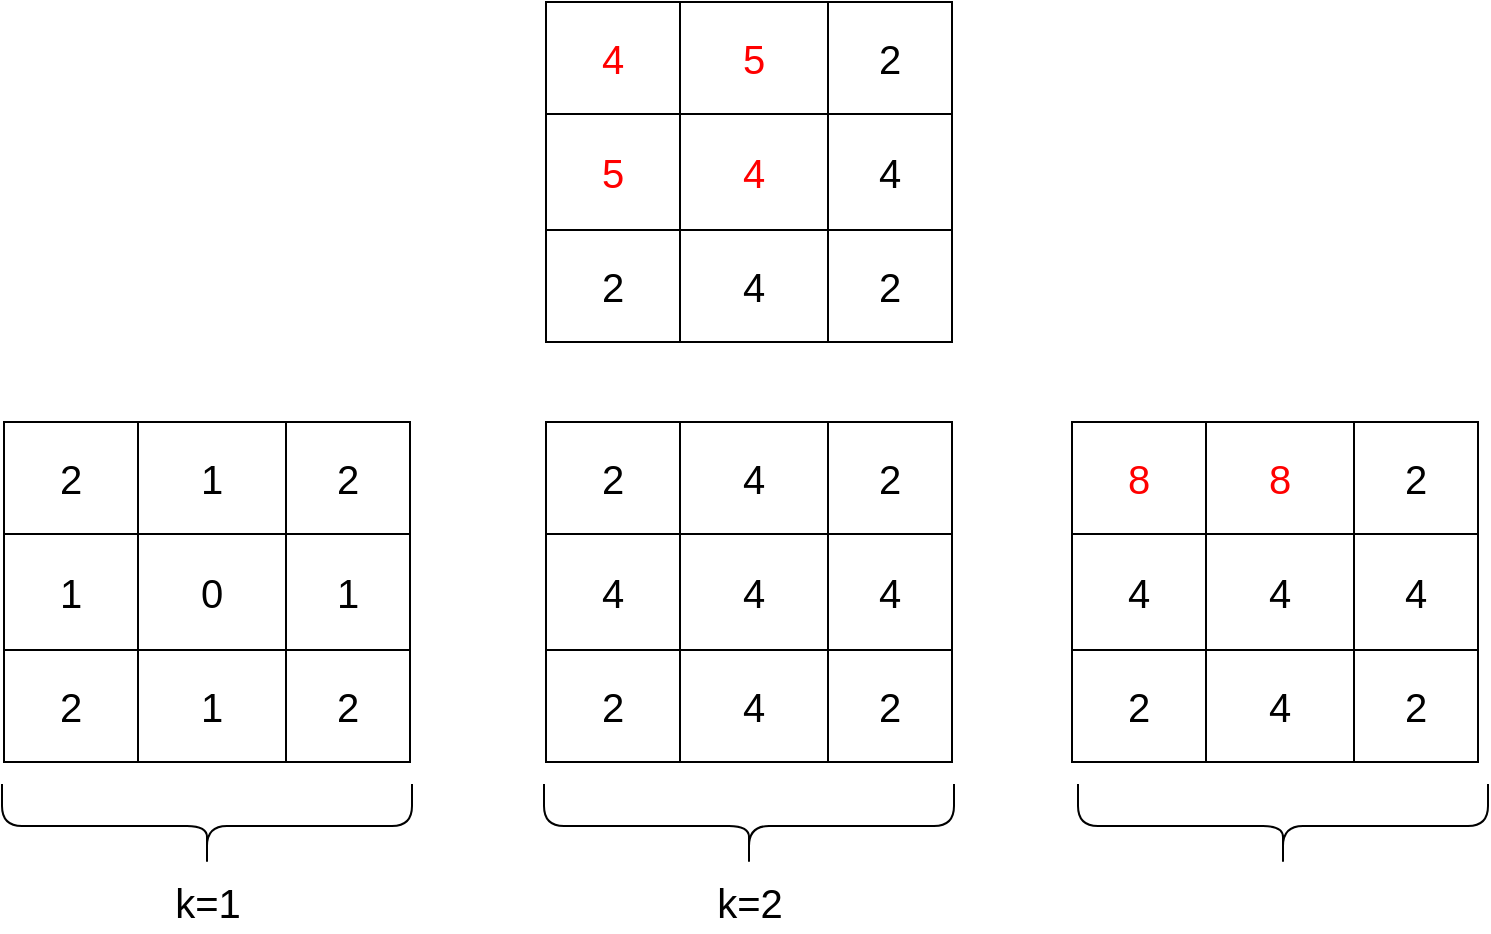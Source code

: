 <mxfile version="19.0.1" type="github">
  <diagram id="uT4CfY-wZlu21H7btGzF" name="Page-1">
    <mxGraphModel dx="866" dy="1762" grid="0" gridSize="10" guides="1" tooltips="1" connect="1" arrows="1" fold="1" page="1" pageScale="1" pageWidth="827" pageHeight="1169" math="0" shadow="0">
      <root>
        <mxCell id="0" />
        <mxCell id="1" parent="0" />
        <mxCell id="gjYh_zysqcQdgnvDYijd-27" value="" style="shape=table;html=1;whiteSpace=wrap;startSize=0;container=1;collapsible=0;childLayout=tableLayout;" vertex="1" parent="1">
          <mxGeometry x="174" y="164" width="203" height="170" as="geometry" />
        </mxCell>
        <mxCell id="gjYh_zysqcQdgnvDYijd-28" value="" style="shape=tableRow;horizontal=0;startSize=0;swimlaneHead=0;swimlaneBody=0;top=0;left=0;bottom=0;right=0;collapsible=0;dropTarget=0;fillColor=none;points=[[0,0.5],[1,0.5]];portConstraint=eastwest;" vertex="1" parent="gjYh_zysqcQdgnvDYijd-27">
          <mxGeometry width="203" height="56" as="geometry" />
        </mxCell>
        <mxCell id="gjYh_zysqcQdgnvDYijd-29" value="&lt;font style=&quot;font-size: 20px;&quot;&gt;2&lt;/font&gt;" style="shape=partialRectangle;html=1;whiteSpace=wrap;connectable=0;fillColor=none;top=0;left=0;bottom=0;right=0;overflow=hidden;" vertex="1" parent="gjYh_zysqcQdgnvDYijd-28">
          <mxGeometry width="67" height="56" as="geometry">
            <mxRectangle width="67" height="56" as="alternateBounds" />
          </mxGeometry>
        </mxCell>
        <mxCell id="gjYh_zysqcQdgnvDYijd-30" value="&lt;font style=&quot;font-size: 20px;&quot;&gt;1&lt;/font&gt;" style="shape=partialRectangle;html=1;whiteSpace=wrap;connectable=0;fillColor=none;top=0;left=0;bottom=0;right=0;overflow=hidden;" vertex="1" parent="gjYh_zysqcQdgnvDYijd-28">
          <mxGeometry x="67" width="74" height="56" as="geometry">
            <mxRectangle width="74" height="56" as="alternateBounds" />
          </mxGeometry>
        </mxCell>
        <mxCell id="gjYh_zysqcQdgnvDYijd-31" value="&lt;font style=&quot;font-size: 20px;&quot;&gt;2&lt;/font&gt;" style="shape=partialRectangle;html=1;whiteSpace=wrap;connectable=0;fillColor=none;top=0;left=0;bottom=0;right=0;overflow=hidden;" vertex="1" parent="gjYh_zysqcQdgnvDYijd-28">
          <mxGeometry x="141" width="62" height="56" as="geometry">
            <mxRectangle width="62" height="56" as="alternateBounds" />
          </mxGeometry>
        </mxCell>
        <mxCell id="gjYh_zysqcQdgnvDYijd-32" value="" style="shape=tableRow;horizontal=0;startSize=0;swimlaneHead=0;swimlaneBody=0;top=0;left=0;bottom=0;right=0;collapsible=0;dropTarget=0;fillColor=none;points=[[0,0.5],[1,0.5]];portConstraint=eastwest;" vertex="1" parent="gjYh_zysqcQdgnvDYijd-27">
          <mxGeometry y="56" width="203" height="58" as="geometry" />
        </mxCell>
        <mxCell id="gjYh_zysqcQdgnvDYijd-33" value="&lt;font style=&quot;font-size: 20px;&quot;&gt;1&lt;/font&gt;" style="shape=partialRectangle;html=1;whiteSpace=wrap;connectable=0;fillColor=none;top=0;left=0;bottom=0;right=0;overflow=hidden;" vertex="1" parent="gjYh_zysqcQdgnvDYijd-32">
          <mxGeometry width="67" height="58" as="geometry">
            <mxRectangle width="67" height="58" as="alternateBounds" />
          </mxGeometry>
        </mxCell>
        <mxCell id="gjYh_zysqcQdgnvDYijd-34" value="&lt;font style=&quot;font-size: 20px;&quot;&gt;0&lt;/font&gt;" style="shape=partialRectangle;html=1;whiteSpace=wrap;connectable=0;fillColor=none;top=0;left=0;bottom=0;right=0;overflow=hidden;" vertex="1" parent="gjYh_zysqcQdgnvDYijd-32">
          <mxGeometry x="67" width="74" height="58" as="geometry">
            <mxRectangle width="74" height="58" as="alternateBounds" />
          </mxGeometry>
        </mxCell>
        <mxCell id="gjYh_zysqcQdgnvDYijd-35" value="&lt;font style=&quot;font-size: 20px;&quot;&gt;1&lt;/font&gt;" style="shape=partialRectangle;html=1;whiteSpace=wrap;connectable=0;fillColor=none;top=0;left=0;bottom=0;right=0;overflow=hidden;" vertex="1" parent="gjYh_zysqcQdgnvDYijd-32">
          <mxGeometry x="141" width="62" height="58" as="geometry">
            <mxRectangle width="62" height="58" as="alternateBounds" />
          </mxGeometry>
        </mxCell>
        <mxCell id="gjYh_zysqcQdgnvDYijd-36" value="" style="shape=tableRow;horizontal=0;startSize=0;swimlaneHead=0;swimlaneBody=0;top=0;left=0;bottom=0;right=0;collapsible=0;dropTarget=0;fillColor=none;points=[[0,0.5],[1,0.5]];portConstraint=eastwest;" vertex="1" parent="gjYh_zysqcQdgnvDYijd-27">
          <mxGeometry y="114" width="203" height="56" as="geometry" />
        </mxCell>
        <mxCell id="gjYh_zysqcQdgnvDYijd-37" value="&lt;font style=&quot;font-size: 20px;&quot;&gt;2&lt;/font&gt;" style="shape=partialRectangle;html=1;whiteSpace=wrap;connectable=0;fillColor=none;top=0;left=0;bottom=0;right=0;overflow=hidden;" vertex="1" parent="gjYh_zysqcQdgnvDYijd-36">
          <mxGeometry width="67" height="56" as="geometry">
            <mxRectangle width="67" height="56" as="alternateBounds" />
          </mxGeometry>
        </mxCell>
        <mxCell id="gjYh_zysqcQdgnvDYijd-38" value="&lt;font style=&quot;font-size: 20px;&quot;&gt;1&lt;/font&gt;" style="shape=partialRectangle;html=1;whiteSpace=wrap;connectable=0;fillColor=none;top=0;left=0;bottom=0;right=0;overflow=hidden;" vertex="1" parent="gjYh_zysqcQdgnvDYijd-36">
          <mxGeometry x="67" width="74" height="56" as="geometry">
            <mxRectangle width="74" height="56" as="alternateBounds" />
          </mxGeometry>
        </mxCell>
        <mxCell id="gjYh_zysqcQdgnvDYijd-39" value="&lt;font style=&quot;font-size: 20px;&quot;&gt;2&lt;/font&gt;" style="shape=partialRectangle;html=1;whiteSpace=wrap;connectable=0;fillColor=none;top=0;left=0;bottom=0;right=0;overflow=hidden;pointerEvents=1;" vertex="1" parent="gjYh_zysqcQdgnvDYijd-36">
          <mxGeometry x="141" width="62" height="56" as="geometry">
            <mxRectangle width="62" height="56" as="alternateBounds" />
          </mxGeometry>
        </mxCell>
        <mxCell id="gjYh_zysqcQdgnvDYijd-40" value="" style="shape=curlyBracket;whiteSpace=wrap;html=1;rounded=1;flipH=1;direction=north;" vertex="1" parent="1">
          <mxGeometry x="173" y="345" width="205" height="42" as="geometry" />
        </mxCell>
        <mxCell id="gjYh_zysqcQdgnvDYijd-41" value="k=1" style="text;html=1;strokeColor=none;fillColor=none;align=center;verticalAlign=middle;whiteSpace=wrap;rounded=0;fontSize=20;" vertex="1" parent="1">
          <mxGeometry x="246" y="389" width="60" height="30" as="geometry" />
        </mxCell>
        <mxCell id="gjYh_zysqcQdgnvDYijd-42" value="" style="shape=table;html=1;whiteSpace=wrap;startSize=0;container=1;collapsible=0;childLayout=tableLayout;" vertex="1" parent="1">
          <mxGeometry x="445" y="164" width="203" height="170" as="geometry" />
        </mxCell>
        <mxCell id="gjYh_zysqcQdgnvDYijd-43" value="" style="shape=tableRow;horizontal=0;startSize=0;swimlaneHead=0;swimlaneBody=0;top=0;left=0;bottom=0;right=0;collapsible=0;dropTarget=0;fillColor=none;points=[[0,0.5],[1,0.5]];portConstraint=eastwest;" vertex="1" parent="gjYh_zysqcQdgnvDYijd-42">
          <mxGeometry width="203" height="56" as="geometry" />
        </mxCell>
        <mxCell id="gjYh_zysqcQdgnvDYijd-44" value="&lt;font style=&quot;font-size: 20px;&quot;&gt;2&lt;/font&gt;" style="shape=partialRectangle;html=1;whiteSpace=wrap;connectable=0;fillColor=none;top=0;left=0;bottom=0;right=0;overflow=hidden;" vertex="1" parent="gjYh_zysqcQdgnvDYijd-43">
          <mxGeometry width="67" height="56" as="geometry">
            <mxRectangle width="67" height="56" as="alternateBounds" />
          </mxGeometry>
        </mxCell>
        <mxCell id="gjYh_zysqcQdgnvDYijd-45" value="&lt;font style=&quot;font-size: 20px;&quot;&gt;4&lt;/font&gt;" style="shape=partialRectangle;html=1;whiteSpace=wrap;connectable=0;fillColor=none;top=0;left=0;bottom=0;right=0;overflow=hidden;" vertex="1" parent="gjYh_zysqcQdgnvDYijd-43">
          <mxGeometry x="67" width="74" height="56" as="geometry">
            <mxRectangle width="74" height="56" as="alternateBounds" />
          </mxGeometry>
        </mxCell>
        <mxCell id="gjYh_zysqcQdgnvDYijd-46" value="&lt;font style=&quot;font-size: 20px;&quot;&gt;2&lt;/font&gt;" style="shape=partialRectangle;html=1;whiteSpace=wrap;connectable=0;fillColor=none;top=0;left=0;bottom=0;right=0;overflow=hidden;" vertex="1" parent="gjYh_zysqcQdgnvDYijd-43">
          <mxGeometry x="141" width="62" height="56" as="geometry">
            <mxRectangle width="62" height="56" as="alternateBounds" />
          </mxGeometry>
        </mxCell>
        <mxCell id="gjYh_zysqcQdgnvDYijd-47" value="" style="shape=tableRow;horizontal=0;startSize=0;swimlaneHead=0;swimlaneBody=0;top=0;left=0;bottom=0;right=0;collapsible=0;dropTarget=0;fillColor=none;points=[[0,0.5],[1,0.5]];portConstraint=eastwest;" vertex="1" parent="gjYh_zysqcQdgnvDYijd-42">
          <mxGeometry y="56" width="203" height="58" as="geometry" />
        </mxCell>
        <mxCell id="gjYh_zysqcQdgnvDYijd-48" value="&lt;font style=&quot;font-size: 20px;&quot;&gt;4&lt;/font&gt;" style="shape=partialRectangle;html=1;whiteSpace=wrap;connectable=0;fillColor=none;top=0;left=0;bottom=0;right=0;overflow=hidden;" vertex="1" parent="gjYh_zysqcQdgnvDYijd-47">
          <mxGeometry width="67" height="58" as="geometry">
            <mxRectangle width="67" height="58" as="alternateBounds" />
          </mxGeometry>
        </mxCell>
        <mxCell id="gjYh_zysqcQdgnvDYijd-49" value="&lt;span style=&quot;font-size: 20px;&quot;&gt;4&lt;/span&gt;" style="shape=partialRectangle;html=1;whiteSpace=wrap;connectable=0;fillColor=none;top=0;left=0;bottom=0;right=0;overflow=hidden;" vertex="1" parent="gjYh_zysqcQdgnvDYijd-47">
          <mxGeometry x="67" width="74" height="58" as="geometry">
            <mxRectangle width="74" height="58" as="alternateBounds" />
          </mxGeometry>
        </mxCell>
        <mxCell id="gjYh_zysqcQdgnvDYijd-50" value="&lt;font style=&quot;font-size: 20px;&quot;&gt;4&lt;/font&gt;" style="shape=partialRectangle;html=1;whiteSpace=wrap;connectable=0;fillColor=none;top=0;left=0;bottom=0;right=0;overflow=hidden;" vertex="1" parent="gjYh_zysqcQdgnvDYijd-47">
          <mxGeometry x="141" width="62" height="58" as="geometry">
            <mxRectangle width="62" height="58" as="alternateBounds" />
          </mxGeometry>
        </mxCell>
        <mxCell id="gjYh_zysqcQdgnvDYijd-51" value="" style="shape=tableRow;horizontal=0;startSize=0;swimlaneHead=0;swimlaneBody=0;top=0;left=0;bottom=0;right=0;collapsible=0;dropTarget=0;fillColor=none;points=[[0,0.5],[1,0.5]];portConstraint=eastwest;" vertex="1" parent="gjYh_zysqcQdgnvDYijd-42">
          <mxGeometry y="114" width="203" height="56" as="geometry" />
        </mxCell>
        <mxCell id="gjYh_zysqcQdgnvDYijd-52" value="&lt;font style=&quot;font-size: 20px;&quot;&gt;2&lt;/font&gt;" style="shape=partialRectangle;html=1;whiteSpace=wrap;connectable=0;fillColor=none;top=0;left=0;bottom=0;right=0;overflow=hidden;" vertex="1" parent="gjYh_zysqcQdgnvDYijd-51">
          <mxGeometry width="67" height="56" as="geometry">
            <mxRectangle width="67" height="56" as="alternateBounds" />
          </mxGeometry>
        </mxCell>
        <mxCell id="gjYh_zysqcQdgnvDYijd-53" value="&lt;font style=&quot;font-size: 20px;&quot;&gt;4&lt;/font&gt;" style="shape=partialRectangle;html=1;whiteSpace=wrap;connectable=0;fillColor=none;top=0;left=0;bottom=0;right=0;overflow=hidden;" vertex="1" parent="gjYh_zysqcQdgnvDYijd-51">
          <mxGeometry x="67" width="74" height="56" as="geometry">
            <mxRectangle width="74" height="56" as="alternateBounds" />
          </mxGeometry>
        </mxCell>
        <mxCell id="gjYh_zysqcQdgnvDYijd-54" value="&lt;font style=&quot;font-size: 20px;&quot;&gt;2&lt;/font&gt;" style="shape=partialRectangle;html=1;whiteSpace=wrap;connectable=0;fillColor=none;top=0;left=0;bottom=0;right=0;overflow=hidden;pointerEvents=1;" vertex="1" parent="gjYh_zysqcQdgnvDYijd-51">
          <mxGeometry x="141" width="62" height="56" as="geometry">
            <mxRectangle width="62" height="56" as="alternateBounds" />
          </mxGeometry>
        </mxCell>
        <mxCell id="gjYh_zysqcQdgnvDYijd-55" value="" style="shape=curlyBracket;whiteSpace=wrap;html=1;rounded=1;flipH=1;direction=north;" vertex="1" parent="1">
          <mxGeometry x="444" y="345" width="205" height="42" as="geometry" />
        </mxCell>
        <mxCell id="gjYh_zysqcQdgnvDYijd-56" value="k=2" style="text;html=1;strokeColor=none;fillColor=none;align=center;verticalAlign=middle;whiteSpace=wrap;rounded=0;fontSize=20;" vertex="1" parent="1">
          <mxGeometry x="517" y="389" width="60" height="30" as="geometry" />
        </mxCell>
        <mxCell id="gjYh_zysqcQdgnvDYijd-57" value="" style="shape=table;html=1;whiteSpace=wrap;startSize=0;container=1;collapsible=0;childLayout=tableLayout;" vertex="1" parent="1">
          <mxGeometry x="708" y="164" width="203" height="170" as="geometry" />
        </mxCell>
        <mxCell id="gjYh_zysqcQdgnvDYijd-58" value="" style="shape=tableRow;horizontal=0;startSize=0;swimlaneHead=0;swimlaneBody=0;top=0;left=0;bottom=0;right=0;collapsible=0;dropTarget=0;fillColor=none;points=[[0,0.5],[1,0.5]];portConstraint=eastwest;" vertex="1" parent="gjYh_zysqcQdgnvDYijd-57">
          <mxGeometry width="203" height="56" as="geometry" />
        </mxCell>
        <mxCell id="gjYh_zysqcQdgnvDYijd-59" value="&lt;font color=&quot;#ff0000&quot; style=&quot;font-size: 20px;&quot;&gt;8&lt;/font&gt;" style="shape=partialRectangle;html=1;whiteSpace=wrap;connectable=0;fillColor=none;top=0;left=0;bottom=0;right=0;overflow=hidden;" vertex="1" parent="gjYh_zysqcQdgnvDYijd-58">
          <mxGeometry width="67" height="56" as="geometry">
            <mxRectangle width="67" height="56" as="alternateBounds" />
          </mxGeometry>
        </mxCell>
        <mxCell id="gjYh_zysqcQdgnvDYijd-60" value="&lt;span style=&quot;font-size: 20px;&quot;&gt;&lt;font color=&quot;#ff0000&quot;&gt;8&lt;/font&gt;&lt;/span&gt;" style="shape=partialRectangle;html=1;whiteSpace=wrap;connectable=0;fillColor=none;top=0;left=0;bottom=0;right=0;overflow=hidden;" vertex="1" parent="gjYh_zysqcQdgnvDYijd-58">
          <mxGeometry x="67" width="74" height="56" as="geometry">
            <mxRectangle width="74" height="56" as="alternateBounds" />
          </mxGeometry>
        </mxCell>
        <mxCell id="gjYh_zysqcQdgnvDYijd-61" value="&lt;font style=&quot;font-size: 20px;&quot;&gt;2&lt;/font&gt;" style="shape=partialRectangle;html=1;whiteSpace=wrap;connectable=0;fillColor=none;top=0;left=0;bottom=0;right=0;overflow=hidden;" vertex="1" parent="gjYh_zysqcQdgnvDYijd-58">
          <mxGeometry x="141" width="62" height="56" as="geometry">
            <mxRectangle width="62" height="56" as="alternateBounds" />
          </mxGeometry>
        </mxCell>
        <mxCell id="gjYh_zysqcQdgnvDYijd-62" value="" style="shape=tableRow;horizontal=0;startSize=0;swimlaneHead=0;swimlaneBody=0;top=0;left=0;bottom=0;right=0;collapsible=0;dropTarget=0;fillColor=none;points=[[0,0.5],[1,0.5]];portConstraint=eastwest;" vertex="1" parent="gjYh_zysqcQdgnvDYijd-57">
          <mxGeometry y="56" width="203" height="58" as="geometry" />
        </mxCell>
        <mxCell id="gjYh_zysqcQdgnvDYijd-63" value="&lt;font style=&quot;font-size: 20px;&quot;&gt;4&lt;/font&gt;" style="shape=partialRectangle;html=1;whiteSpace=wrap;connectable=0;fillColor=none;top=0;left=0;bottom=0;right=0;overflow=hidden;" vertex="1" parent="gjYh_zysqcQdgnvDYijd-62">
          <mxGeometry width="67" height="58" as="geometry">
            <mxRectangle width="67" height="58" as="alternateBounds" />
          </mxGeometry>
        </mxCell>
        <mxCell id="gjYh_zysqcQdgnvDYijd-64" value="&lt;span style=&quot;font-size: 20px;&quot;&gt;4&lt;/span&gt;" style="shape=partialRectangle;html=1;whiteSpace=wrap;connectable=0;fillColor=none;top=0;left=0;bottom=0;right=0;overflow=hidden;" vertex="1" parent="gjYh_zysqcQdgnvDYijd-62">
          <mxGeometry x="67" width="74" height="58" as="geometry">
            <mxRectangle width="74" height="58" as="alternateBounds" />
          </mxGeometry>
        </mxCell>
        <mxCell id="gjYh_zysqcQdgnvDYijd-65" value="&lt;font style=&quot;font-size: 20px;&quot;&gt;4&lt;/font&gt;" style="shape=partialRectangle;html=1;whiteSpace=wrap;connectable=0;fillColor=none;top=0;left=0;bottom=0;right=0;overflow=hidden;" vertex="1" parent="gjYh_zysqcQdgnvDYijd-62">
          <mxGeometry x="141" width="62" height="58" as="geometry">
            <mxRectangle width="62" height="58" as="alternateBounds" />
          </mxGeometry>
        </mxCell>
        <mxCell id="gjYh_zysqcQdgnvDYijd-66" value="" style="shape=tableRow;horizontal=0;startSize=0;swimlaneHead=0;swimlaneBody=0;top=0;left=0;bottom=0;right=0;collapsible=0;dropTarget=0;fillColor=none;points=[[0,0.5],[1,0.5]];portConstraint=eastwest;" vertex="1" parent="gjYh_zysqcQdgnvDYijd-57">
          <mxGeometry y="114" width="203" height="56" as="geometry" />
        </mxCell>
        <mxCell id="gjYh_zysqcQdgnvDYijd-67" value="&lt;font style=&quot;font-size: 20px;&quot;&gt;2&lt;/font&gt;" style="shape=partialRectangle;html=1;whiteSpace=wrap;connectable=0;fillColor=none;top=0;left=0;bottom=0;right=0;overflow=hidden;" vertex="1" parent="gjYh_zysqcQdgnvDYijd-66">
          <mxGeometry width="67" height="56" as="geometry">
            <mxRectangle width="67" height="56" as="alternateBounds" />
          </mxGeometry>
        </mxCell>
        <mxCell id="gjYh_zysqcQdgnvDYijd-68" value="&lt;font style=&quot;font-size: 20px;&quot;&gt;4&lt;/font&gt;" style="shape=partialRectangle;html=1;whiteSpace=wrap;connectable=0;fillColor=none;top=0;left=0;bottom=0;right=0;overflow=hidden;" vertex="1" parent="gjYh_zysqcQdgnvDYijd-66">
          <mxGeometry x="67" width="74" height="56" as="geometry">
            <mxRectangle width="74" height="56" as="alternateBounds" />
          </mxGeometry>
        </mxCell>
        <mxCell id="gjYh_zysqcQdgnvDYijd-69" value="&lt;font style=&quot;font-size: 20px;&quot;&gt;2&lt;/font&gt;" style="shape=partialRectangle;html=1;whiteSpace=wrap;connectable=0;fillColor=none;top=0;left=0;bottom=0;right=0;overflow=hidden;pointerEvents=1;" vertex="1" parent="gjYh_zysqcQdgnvDYijd-66">
          <mxGeometry x="141" width="62" height="56" as="geometry">
            <mxRectangle width="62" height="56" as="alternateBounds" />
          </mxGeometry>
        </mxCell>
        <mxCell id="gjYh_zysqcQdgnvDYijd-70" value="" style="shape=curlyBracket;whiteSpace=wrap;html=1;rounded=1;flipH=1;direction=north;" vertex="1" parent="1">
          <mxGeometry x="711" y="345" width="205" height="42" as="geometry" />
        </mxCell>
        <mxCell id="gjYh_zysqcQdgnvDYijd-71" value="" style="shape=table;html=1;whiteSpace=wrap;startSize=0;container=1;collapsible=0;childLayout=tableLayout;" vertex="1" parent="1">
          <mxGeometry x="445" y="-46" width="203" height="170" as="geometry" />
        </mxCell>
        <mxCell id="gjYh_zysqcQdgnvDYijd-72" value="" style="shape=tableRow;horizontal=0;startSize=0;swimlaneHead=0;swimlaneBody=0;top=0;left=0;bottom=0;right=0;collapsible=0;dropTarget=0;fillColor=none;points=[[0,0.5],[1,0.5]];portConstraint=eastwest;" vertex="1" parent="gjYh_zysqcQdgnvDYijd-71">
          <mxGeometry width="203" height="56" as="geometry" />
        </mxCell>
        <mxCell id="gjYh_zysqcQdgnvDYijd-73" value="&lt;font color=&quot;#ff0000&quot; style=&quot;font-size: 20px;&quot;&gt;4&lt;/font&gt;" style="shape=partialRectangle;html=1;whiteSpace=wrap;connectable=0;fillColor=none;top=0;left=0;bottom=0;right=0;overflow=hidden;" vertex="1" parent="gjYh_zysqcQdgnvDYijd-72">
          <mxGeometry width="67" height="56" as="geometry">
            <mxRectangle width="67" height="56" as="alternateBounds" />
          </mxGeometry>
        </mxCell>
        <mxCell id="gjYh_zysqcQdgnvDYijd-74" value="&lt;font color=&quot;#ff0000&quot; style=&quot;font-size: 20px;&quot;&gt;5&lt;/font&gt;" style="shape=partialRectangle;html=1;whiteSpace=wrap;connectable=0;fillColor=none;top=0;left=0;bottom=0;right=0;overflow=hidden;" vertex="1" parent="gjYh_zysqcQdgnvDYijd-72">
          <mxGeometry x="67" width="74" height="56" as="geometry">
            <mxRectangle width="74" height="56" as="alternateBounds" />
          </mxGeometry>
        </mxCell>
        <mxCell id="gjYh_zysqcQdgnvDYijd-75" value="&lt;font style=&quot;font-size: 20px;&quot;&gt;2&lt;/font&gt;" style="shape=partialRectangle;html=1;whiteSpace=wrap;connectable=0;fillColor=none;top=0;left=0;bottom=0;right=0;overflow=hidden;" vertex="1" parent="gjYh_zysqcQdgnvDYijd-72">
          <mxGeometry x="141" width="62" height="56" as="geometry">
            <mxRectangle width="62" height="56" as="alternateBounds" />
          </mxGeometry>
        </mxCell>
        <mxCell id="gjYh_zysqcQdgnvDYijd-76" value="" style="shape=tableRow;horizontal=0;startSize=0;swimlaneHead=0;swimlaneBody=0;top=0;left=0;bottom=0;right=0;collapsible=0;dropTarget=0;fillColor=none;points=[[0,0.5],[1,0.5]];portConstraint=eastwest;" vertex="1" parent="gjYh_zysqcQdgnvDYijd-71">
          <mxGeometry y="56" width="203" height="58" as="geometry" />
        </mxCell>
        <mxCell id="gjYh_zysqcQdgnvDYijd-77" value="&lt;font color=&quot;#ff0000&quot; style=&quot;font-size: 20px;&quot;&gt;5&lt;/font&gt;" style="shape=partialRectangle;html=1;whiteSpace=wrap;connectable=0;fillColor=none;top=0;left=0;bottom=0;right=0;overflow=hidden;" vertex="1" parent="gjYh_zysqcQdgnvDYijd-76">
          <mxGeometry width="67" height="58" as="geometry">
            <mxRectangle width="67" height="58" as="alternateBounds" />
          </mxGeometry>
        </mxCell>
        <mxCell id="gjYh_zysqcQdgnvDYijd-78" value="&lt;span style=&quot;font-size: 20px;&quot;&gt;&lt;font color=&quot;#ff0000&quot;&gt;4&lt;/font&gt;&lt;/span&gt;" style="shape=partialRectangle;html=1;whiteSpace=wrap;connectable=0;fillColor=none;top=0;left=0;bottom=0;right=0;overflow=hidden;" vertex="1" parent="gjYh_zysqcQdgnvDYijd-76">
          <mxGeometry x="67" width="74" height="58" as="geometry">
            <mxRectangle width="74" height="58" as="alternateBounds" />
          </mxGeometry>
        </mxCell>
        <mxCell id="gjYh_zysqcQdgnvDYijd-79" value="&lt;font style=&quot;font-size: 20px;&quot;&gt;4&lt;/font&gt;" style="shape=partialRectangle;html=1;whiteSpace=wrap;connectable=0;fillColor=none;top=0;left=0;bottom=0;right=0;overflow=hidden;" vertex="1" parent="gjYh_zysqcQdgnvDYijd-76">
          <mxGeometry x="141" width="62" height="58" as="geometry">
            <mxRectangle width="62" height="58" as="alternateBounds" />
          </mxGeometry>
        </mxCell>
        <mxCell id="gjYh_zysqcQdgnvDYijd-80" value="" style="shape=tableRow;horizontal=0;startSize=0;swimlaneHead=0;swimlaneBody=0;top=0;left=0;bottom=0;right=0;collapsible=0;dropTarget=0;fillColor=none;points=[[0,0.5],[1,0.5]];portConstraint=eastwest;" vertex="1" parent="gjYh_zysqcQdgnvDYijd-71">
          <mxGeometry y="114" width="203" height="56" as="geometry" />
        </mxCell>
        <mxCell id="gjYh_zysqcQdgnvDYijd-81" value="&lt;font style=&quot;font-size: 20px;&quot;&gt;2&lt;/font&gt;" style="shape=partialRectangle;html=1;whiteSpace=wrap;connectable=0;fillColor=none;top=0;left=0;bottom=0;right=0;overflow=hidden;" vertex="1" parent="gjYh_zysqcQdgnvDYijd-80">
          <mxGeometry width="67" height="56" as="geometry">
            <mxRectangle width="67" height="56" as="alternateBounds" />
          </mxGeometry>
        </mxCell>
        <mxCell id="gjYh_zysqcQdgnvDYijd-82" value="&lt;font style=&quot;font-size: 20px;&quot;&gt;4&lt;/font&gt;" style="shape=partialRectangle;html=1;whiteSpace=wrap;connectable=0;fillColor=none;top=0;left=0;bottom=0;right=0;overflow=hidden;" vertex="1" parent="gjYh_zysqcQdgnvDYijd-80">
          <mxGeometry x="67" width="74" height="56" as="geometry">
            <mxRectangle width="74" height="56" as="alternateBounds" />
          </mxGeometry>
        </mxCell>
        <mxCell id="gjYh_zysqcQdgnvDYijd-83" value="&lt;font style=&quot;font-size: 20px;&quot;&gt;2&lt;/font&gt;" style="shape=partialRectangle;html=1;whiteSpace=wrap;connectable=0;fillColor=none;top=0;left=0;bottom=0;right=0;overflow=hidden;pointerEvents=1;" vertex="1" parent="gjYh_zysqcQdgnvDYijd-80">
          <mxGeometry x="141" width="62" height="56" as="geometry">
            <mxRectangle width="62" height="56" as="alternateBounds" />
          </mxGeometry>
        </mxCell>
      </root>
    </mxGraphModel>
  </diagram>
</mxfile>
